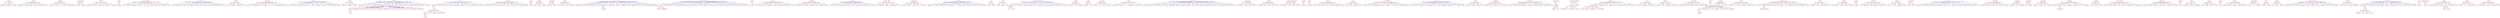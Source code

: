 strict digraph  {
	busied	 [color=red,
		fontname=courier,
		shape=box];
	attending	 [color=red,
		fontname=courier,
		shape=box];
	busied -> attending	 [color=blue,
		xlabel=0.18];
	comfortably	 [color=red,
		fontname=courier,
		shape=box];
	busied -> comfortably	 [color=blue,
		xlabel=0.03];
	guests	 [color=red,
		fontname=courier,
		shape=box];
	busied -> guests	 [color=blue,
		xlabel=0.04];
	killig	 [color=red,
		fontname=courier,
		shape=box];
	shakatasura	 [color=red,
		fontname=courier,
		shape=box];
	killig -> shakatasura	 [color=blue,
		xlabel=0.06];
	shakata	 [color=red,
		fontname=courier,
		shape=box];
	killig -> shakata	 [color=blue,
		xlabel=0.04];
	often	 [color=red,
		fontname=courier,
		shape=box];
	killig -> often	 [color=blue,
		xlabel=0.04];
	vadha	 [color=red,
		fontname=courier,
		shape=box];
	killig -> vadha	 [color=blue,
		xlabel=0.23];
	incident	 [color=red,
		fontname=courier,
		shape=box];
	killig -> incident	 [color=blue,
		xlabel=0.05];
	referred	 [color=red,
		fontname=courier,
		shape=box];
	killig -> referred	 [color=blue,
		xlabel=0.05];
	escaped	 [color=red,
		fontname=courier,
		shape=box];
	chasing	 [color=red,
		fontname=courier,
		shape=box];
	escaped -> chasing	 [color=blue,
		xlabel=0.16];
	around	 [color=red,
		fontname=courier,
		shape=box];
	escaped -> around	 [color=blue,
		xlabel=0.16];
	ran	 [color=red,
		fontname=courier,
		shape=box];
	escaped -> ran	 [color=blue,
		xlabel=0.17];
	nimble	 [color=red,
		fontname=courier,
		shape=box];
	escaped -> nimble	 [color=blue,
		xlabel=0.18];
	"yashoda chasing"	 [color=red,
		fontname=courier,
		shape=box];
	escaped -> "yashoda chasing"	 [color=blue,
		xlabel=0.15];
	"'child\x92s'"	 [color=red,
		fontname=courier,
		shape=box];
	maidens	 [color=red,
		fontname=courier,
		shape=box];
	"'child\x92s'" -> maidens	 [color=blue,
		xlabel=0.28];
	enjoyed	 [color=red,
		fontname=courier,
		shape=box];
	"'child\x92s'" -> enjoyed	 [color=blue,
		xlabel=0.06];
	spoilt	 [color=red,
		fontname=courier,
		shape=box];
	indulging	 [color=red,
		fontname=courier,
		shape=box];
	spoilt -> indulging	 [color=blue,
		xlabel=0.04];
	swindled	 [color=red,
		fontname=courier,
		shape=box];
	spoilt -> swindled	 [color=blue,
		xlabel=0.05];
	uncontrolled	 [color=red,
		fontname=courier,
		shape=box];
	spoilt -> uncontrolled	 [color=blue,
		xlabel=0.23];
	excessive	 [color=red,
		fontname=courier,
		shape=box];
	spoilt -> excessive	 [color=blue,
		xlabel=0.04];
	drinking	 [color=red,
		fontname=courier,
		shape=box];
	spoilt -> drinking	 [color=blue,
		xlabel=0.04];
	safe	 [color=red,
		fontname=courier,
		shape=box];
	clinging	 [color=red,
		fontname=courier,
		shape=box];
	safe -> clinging	 [color=blue,
		xlabel=0.17];
	"saint poetess"	 [color=red,
		fontname=courier,
		shape=box];
	story	 [color=red,
		fontname=courier,
		shape=box];
	"saint poetess" -> story	 [color=blue,
		xlabel=0.03];
	death	 [color=red,
		fontname=courier,
		shape=box];
	"saint poetess" -> death	 [color=blue,
		xlabel=0.04];
	"'putana\x92s'"	 [color=red,
		fontname=courier,
		shape=box];
	"saint poetess" -> "'putana\x92s'"	 [color=blue,
		xlabel=0.05];
	famous	 [color=red,
		fontname=courier,
		shape=box];
	"saint poetess" -> famous	 [color=blue,
		xlabel=0.04];
	big	 [color=red,
		fontname=courier,
		shape=box];
	"saint poetess" -> big	 [color=blue,
		xlabel=0.02];
	jolt	 [color=red,
		fontname=courier,
		shape=box];
	"saint poetess" -> jolt	 [color=blue,
		xlabel=0.04];
	andal	 [color=red,
		fontname=courier,
		shape=box];
	"saint poetess" -> andal	 [color=blue,
		xlabel=0.05];
	mentioned	 [color=red,
		fontname=courier,
		shape=box];
	"saint poetess" -> mentioned	 [color=blue,
		xlabel=0.24];
	tiruppavai	 [color=red,
		fontname=courier,
		shape=box];
	"saint poetess" -> tiruppavai	 [color=blue,
		xlabel=0.05];
	tamil	 [color=red,
		fontname=courier,
		shape=box];
	"saint poetess" -> tamil	 [color=blue,
		xlabel=0.01];
	realise	 [color=red,
		fontname=courier,
		shape=box];
	suffer	 [color=red,
		fontname=courier,
		shape=box];
	realise -> suffer	 [color=blue,
		xlabel=0.06];
	prosperity	 [color=red,
		fontname=courier,
		shape=box];
	realise -> prosperity	 [color=blue,
		xlabel=0.04];
	misfortune	 [color=red,
		fontname=courier,
		shape=box];
	realise -> misfortune	 [color=blue,
		xlabel=0.06];
	righteous	 [color=red,
		fontname=courier,
		shape=box];
	realise -> righteous	 [color=blue,
		xlabel=0.04];
	lead	 [color=red,
		fontname=courier,
		shape=box];
	realise -> lead	 [color=blue,
		xlabel=0.04];
	astray	 [color=red,
		fontname=courier,
		shape=box];
	realise -> astray	 [color=blue,
		xlabel=0.05];
	person	 [color=red,
		fontname=courier,
		shape=box];
	realise -> person	 [color=blue,
		xlabel=0.06];
	wanted	 [color=red,
		fontname=courier,
		shape=box];
	realise -> wanted	 [color=blue,
		xlabel=0.03];
	path	 [color=red,
		fontname=courier,
		shape=box];
	realise -> path	 [color=blue,
		xlabel=0.04];
	pride	 [color=red,
		fontname=courier,
		shape=box];
	realise -> pride	 [color=blue,
		xlabel=0.22];
	criminal	 [color=red,
		fontname=courier,
		shape=box];
	realise -> criminal	 [color=blue,
		xlabel=0.04];
	praises	 [color=red,
		fontname=courier,
		shape=box];
	sang	 [color=red,
		fontname=courier,
		shape=box];
	praises -> sang	 [color=blue,
		xlabel=0.18];
	attitude	 [color=red,
		fontname=courier,
		shape=box];
	praises -> attitude	 [color=blue,
		xlabel=0.03];
	habitation	 [color=red,
		fontname=courier,
		shape=box];
	praises -> habitation	 [color=blue,
		xlabel=0.02];
	turn	 [color=red,
		fontname=courier,
		shape=box];
	praises -> turn	 [color=blue,
		xlabel=0.03];
	reinstate	 [color=red,
		fontname=courier,
		shape=box];
	spiritual	 [color=red,
		fontname=courier,
		shape=box];
	reinstate -> spiritual	 [color=blue,
		xlabel=0.06];
	knowledge	 [color=red,
		fontname=courier,
		shape=box];
	reinstate -> knowledge	 [color=blue,
		xlabel=0.25];
	hari	 [color=red,
		fontname=courier,
		shape=box];
	reinstate -> hari	 [color=blue,
		xlabel=0.12];
	devotees	 [color=red,
		fontname=courier,
		shape=box];
	reinstate -> devotees	 [color=blue,
		xlabel=0.06];
	sri	 [color=red,
		fontname=courier,
		shape=box];
	reinstate -> sri	 [color=blue,
		xlabel=0.04];
	time	 [color=red,
		fontname=courier,
		shape=box];
	reinstate -> time	 [color=blue,
		xlabel=0.03];
	consequence	 [color=red,
		fontname=courier,
		shape=box];
	reinstate -> consequence	 [color=blue,
		xlabel=0.06];
	position	 [color=red,
		fontname=courier,
		shape=box];
	reinstate -> position	 [color=blue,
		xlabel=0.04];
	infant	 [color=red,
		fontname=courier,
		shape=box];
	plans	 [color=red,
		fontname=courier,
		shape=box];
	infant -> plans	 [color=blue,
		xlabel=0.04];
	conviction	 [color=red,
		fontname=courier,
		shape=box];
	infant -> conviction	 [color=blue,
		xlabel=0.25];
	began	 [color=red,
		fontname=courier,
		shape=box];
	infant -> began	 [color=blue,
		xlabel=0.05];
	none	 [color=red,
		fontname=courier,
		shape=box];
	infant -> none	 [color=blue,
		xlabel=0.05];
	evil	 [color=red,
		fontname=courier,
		shape=box];
	infant -> evil	 [color=blue,
		xlabel=0.06];
	vishnu	 [color=red,
		fontname=courier,
		shape=box];
	infant -> vishnu	 [color=blue,
		xlabel=0.05];
	overpower	 [color=red,
		fontname=courier,
		shape=box];
	infant -> overpower	 [color=blue,
		xlabel=0.05];
	"evil plans"	 [color=red,
		fontname=courier,
		shape=box];
	infant -> "evil plans"	 [color=blue,
		xlabel=0.04];
	hatch	 [color=red,
		fontname=courier,
		shape=box];
	infant -> hatch	 [color=blue,
		xlabel=0.06];
	alone	 [color=red,
		fontname=courier,
		shape=box];
	infant -> alone	 [color=blue,
		xlabel=0.04];
	putana	 [color=red,
		fontname=courier,
		shape=box];
	infant -> putana	 [color=blue,
		xlabel=0.06];
	weight	 [color=red,
		fontname=courier,
		shape=box];
	suddenly	 [color=red,
		fontname=courier,
		shape=box];
	weight -> suddenly	 [color=blue,
		xlabel=0.18];
	unbearable	 [color=red,
		fontname=courier,
		shape=box];
	weight -> unbearable	 [color=blue,
		xlabel=0.18];
	became	 [color=red,
		fontname=courier,
		shape=box];
	weight -> became	 [color=blue,
		xlabel=0.14];
	vasudeva	 [color=red,
		fontname=courier,
		shape=box];
	fascinating	 [color=red,
		fontname=courier,
		shape=box];
	vasudeva -> fascinating	 [color=blue,
		xlabel=0.05];
	son	 [color=red,
		fontname=courier,
		shape=box];
	vasudeva -> son	 [color=blue,
		xlabel=0.07];
	26	 [color=red,
		fontname=courier,
		shape=box];
	vasudeva -> 26	 [color=blue,
		xlabel=0.04];
	expressed	 [color=red,
		fontname=courier,
		shape=box];
	vasudeva -> expressed	 [color=blue,
		xlabel=0.05];
	greatness	 [color=red,
		fontname=courier,
		shape=box];
	vasudeva -> greatness	 [color=blue,
		xlabel=0.05];
	lord	 [color=red,
		fontname=courier,
		shape=box];
	vasudeva -> lord	 [color=blue,
		xlabel=0.25];
	parikshit	 [color=red,
		fontname=courier,
		shape=box];
	vasudeva -> parikshit	 [color=blue,
		xlabel=0.07];
	feats	 [color=red,
		fontname=courier,
		shape=box];
	vasudeva -> feats	 [color=blue,
		xlabel=0.07];
	desire	 [color=red,
		fontname=courier,
		shape=box];
	vasudeva -> desire	 [color=blue,
		xlabel=0.04];
	know	 [color=red,
		fontname=courier,
		shape=box];
	vasudeva -> know	 [color=blue,
		xlabel=0.04];
	listening	 [color=red,
		fontname=courier,
		shape=box];
	vasudeva -> listening	 [color=blue,
		xlabel=0.05];
	chapter	 [color=red,
		fontname=courier,
		shape=box];
	vasudeva -> chapter	 [color=blue,
		xlabel=0.07];
	impressive	 [color=red,
		fontname=courier,
		shape=box];
	vasudeva -> impressive	 [color=blue,
		xlabel=0.01];
	miraculous	 [color=red,
		fontname=courier,
		shape=box];
	vasudeva -> miraculous	 [color=blue,
		xlabel=0.05];
	brave	 [color=red,
		fontname=courier,
		shape=box];
	lord -> brave	 [color=blue,
		xlabel=0.01];
	outstanding	 [color=red,
		fontname=courier,
		shape=box];
	lord -> outstanding	 [color=blue,
		xlabel=0.01];
	young	 [color=red,
		fontname=courier,
		shape=box];
	lord -> young	 [color=blue,
		xlabel=0.01];
	draw	 [color=red,
		fontname=courier,
		shape=box];
	lord -> draw	 [color=blue,
		xlabel=0.01];
	morals	 [color=red,
		fontname=courier,
		shape=box];
	lord -> morals	 [color=blue,
		xlabel=0.01];
	feature	 [color=red,
		fontname=courier,
		shape=box];
	lord -> feature	 [color=blue,
		xlabel=0.01];
	interest	 [color=red,
		fontname=courier,
		shape=box];
	lord -> interest	 [color=blue,
		xlabel=0.01];
	achievements	 [color=red,
		fontname=courier,
		shape=box];
	lord -> achievements	 [color=blue,
		xlabel=0.01];
	life	 [color=red,
		fontname=courier,
		shape=box];
	lord -> life	 [color=blue,
		xlabel=0.01];
	killing	 [color=red,
		fontname=courier,
		shape=box];
	lord -> killing	 [color=blue,
		xlabel=0.01];
	hear	 [color=red,
		fontname=courier,
		shape=box];
	lord -> hear	 [color=blue,
		xlabel=0.01];
	ethics	 [color=red,
		fontname=courier,
		shape=box];
	lord -> ethics	 [color=blue,
		xlabel=0.01];
	man	 [color=red,
		fontname=courier,
		shape=box];
	lord -> man	 [color=blue,
		xlabel=0.01];
	dangerous	 [color=red,
		fontname=courier,
		shape=box];
	lord -> dangerous	 [color=blue,
		xlabel=0.01];
	appearance	 [color=red,
		fontname=courier,
		shape=box];
	lord -> appearance	 [color=blue,
		xlabel=0.01];
	even	 [color=red,
		fontname=courier,
		shape=box];
	brave -> even	 [color=blue,
		xlabel=0.01];
	arose	 [color=red,
		fontname=courier,
		shape=box];
	darkness	 [color=red,
		fontname=courier,
		shape=box];
	arose -> darkness	 [color=blue,
		xlabel=0.21];
	unforeseen	 [color=red,
		fontname=courier,
		shape=box];
	arose -> unforeseen	 [color=blue,
		xlabel=0.04];
	started	 [color=red,
		fontname=courier,
		shape=box];
	arose -> started	 [color=blue,
		xlabel=0.01];
	whirlwind	 [color=red,
		fontname=courier,
		shape=box];
	arose -> whirlwind	 [color=blue,
		xlabel=0.04];
	blinding	 [color=red,
		fontname=courier,
		shape=box];
	arose -> blinding	 [color=blue,
		xlabel=0.04];
	massive	 [color=red,
		fontname=courier,
		shape=box];
	arose -> massive	 [color=blue,
		xlabel=0.04];
	dust	 [color=red,
		fontname=courier,
		shape=box];
	arose -> dust	 [color=blue,
		xlabel=0.04];
	followed	 [color=red,
		fontname=courier,
		shape=box];
	arose -> followed	 [color=blue,
		xlabel=0.03];
	throwing	 [color=red,
		fontname=courier,
		shape=box];
	arose -> throwing	 [color=blue,
		xlabel=0.04];
	cloud	 [color=red,
		fontname=courier,
		shape=box];
	arose -> cloud	 [color=blue,
		xlabel=0.03];
	send	 [color=red,
		fontname=courier,
		shape=box];
	darkness -> send	 [color=blue,
		xlabel=0.01];
	tantrum	 [color=red,
		fontname=courier,
		shape=box];
	send -> tantrum	 [color=blue,
		xlabel=0.03];
	hit	 [color=red,
		fontname=courier,
		shape=box];
	send -> hit	 [color=blue,
		xlabel=0.03];
	flying	 [color=red,
		fontname=courier,
		shape=box];
	send -> flying	 [color=blue,
		xlabel=0.03];
	kicking	 [color=red,
		fontname=courier,
		shape=box];
	send -> kicking	 [color=blue,
		xlabel=0.03];
	legs	 [color=red,
		fontname=courier,
		shape=box];
	send -> legs	 [color=blue,
		xlabel=0.03];
	hard	 [color=red,
		fontname=courier,
		shape=box];
	tantrum -> hard	 [color=blue,
		xlabel=0.14];
	yashoda	 [color=red,
		fontname=courier,
		shape=box];
	firmament	 [color=red,
		fontname=courier,
		shape=box];
	yashoda -> firmament	 [color=blue,
		xlabel=0.06];
	entire	 [color=red,
		fontname=courier,
		shape=box];
	yashoda -> entire	 [color=blue,
		xlabel=0.06];
	planets	 [color=red,
		fontname=courier,
		shape=box];
	yashoda -> planets	 [color=blue,
		xlabel=0.06];
	universe	 [color=red,
		fontname=courier,
		shape=box];
	yashoda -> universe	 [color=blue,
		xlabel=0.05];
	mouth	 [color=red,
		fontname=courier,
		shape=box];
	yashoda -> mouth	 [color=blue,
		xlabel=0.06];
	stars	 [color=red,
		fontname=courier,
		shape=box];
	yashoda -> stars	 [color=blue,
		xlabel=0.27];
	earth	 [color=red,
		fontname=courier,
		shape=box];
	yashoda -> earth	 [color=blue,
		xlabel=0.06];
	surprised	 [color=red,
		fontname=courier,
		shape=box];
	yashoda -> surprised	 [color=blue,
		xlabel=0.07];
	galaxy	 [color=red,
		fontname=courier,
		shape=box];
	yashoda -> galaxy	 [color=blue,
		xlabel=0.06];
	rudra	 [color=red,
		fontname=courier,
		shape=box];
	great	 [color=red,
		fontname=courier,
		shape=box];
	rudra -> great	 [color=blue,
		xlabel=0.13];
	escape	 [color=red,
		fontname=courier,
		shape=box];
	sigh	 [color=red,
		fontname=courier,
		shape=box];
	escape -> sigh	 [color=blue,
		xlabel=0.04];
	spread	 [color=red,
		fontname=courier,
		shape=box];
	escape -> spread	 [color=blue,
		xlabel=0.04];
	relief	 [color=red,
		fontname=courier,
		shape=box];
	escape -> relief	 [color=blue,
		xlabel=0.21];
	nalakubera	 [color=red,
		fontname=courier,
		shape=box];
	manigriva	 [color=red,
		fontname=courier,
		shape=box];
	nalakubera -> manigriva	 [color=blue,
		xlabel=0.25];
	names	 [color=red,
		fontname=courier,
		shape=box];
	nalakubera -> names	 [color=blue,
		xlabel=0.06];
	calves	 [color=red,
		fontname=courier,
		shape=box];
	let	 [color=red,
		fontname=courier,
		shape=box];
	calves -> let	 [color=blue,
		xlabel=0.04];
	nobody	 [color=red,
		fontname=courier,
		shape=box];
	calves -> nobody	 [color=blue,
		xlabel=0.23];
	loose	 [color=red,
		fontname=courier,
		shape=box];
	calves -> loose	 [color=blue,
		xlabel=0.05];
	supervise	 [color=red,
		fontname=courier,
		shape=box];
	calves -> supervise	 [color=blue,
		xlabel=0.05];
	vraja	 [color=red,
		fontname=courier,
		shape=box];
	affectionate	 [color=red,
		fontname=courier,
		shape=box];
	vraja -> affectionate	 [color=blue,
		xlabel=0.05];
	cowherd	 [color=red,
		fontname=courier,
		shape=box];
	vraja -> cowherd	 [color=blue,
		xlabel=0.05];
	never	 [color=red,
		fontname=courier,
		shape=box];
	vraja -> never	 [color=blue,
		xlabel=0.01];
	back	 [color=red,
		fontname=courier,
		shape=box];
	vraja -> back	 [color=blue,
		xlabel=0.03];
	boys	 [color=red,
		fontname=courier,
		shape=box];
	vraja -> boys	 [color=blue,
		xlabel=0.06];
	"cowherd boys"	 [color=red,
		fontname=courier,
		shape=box];
	vraja -> "cowherd boys"	 [color=blue,
		xlabel=0.04];
	supernatural	 [color=red,
		fontname=courier,
		shape=box];
	vraja -> supernatural	 [color=blue,
		xlabel=0.05];
	childlike	 [color=red,
		fontname=courier,
		shape=box];
	vraja -> childlike	 [color=blue,
		xlabel=0.05];
	embracing	 [color=red,
		fontname=courier,
		shape=box];
	vraja -> embracing	 [color=blue,
		xlabel=0.05];
	anger	 [color=red,
		fontname=courier,
		shape=box];
	vraja -> anger	 [color=blue,
		xlabel=0.25];
	emotional	 [color=red,
		fontname=courier,
		shape=box];
	vraja -> emotional	 [color=blue,
		xlabel=0.05];
	pranks	 [color=red,
		fontname=courier,
		shape=box];
	vraja -> pranks	 [color=blue,
		xlabel=0.05];
	provoked	 [color=red,
		fontname=courier,
		shape=box];
	vraja -> provoked	 [color=blue,
		xlabel=0.06];
	endearing	 [color=red,
		fontname=courier,
		shape=box];
	vraja -> endearing	 [color=blue,
		xlabel=0.05];
	momentary	 [color=red,
		fontname=courier,
		shape=box];
	vraja -> momentary	 [color=blue,
		xlabel=0.05];
	company	 [color=red,
		fontname=courier,
		shape=box];
	"cowherd boys" -> company	 [color=blue,
		xlabel=0.08];
	mischiefs	 [color=red,
		fontname=courier,
		shape=box];
	boy	 [color=red,
		fontname=courier,
		shape=box];
	mischiefs -> boy	 [color=blue,
		xlabel=0.22];
	episode	 [color=red,
		fontname=courier,
		shape=box];
	mischiefs -> episode	 [color=blue,
		xlabel=0.05];
	another	 [color=red,
		fontname=courier,
		shape=box];
	mischiefs -> another	 [color=blue,
		xlabel=0.04];
	trace	 [color=red,
		fontname=courier,
		shape=box];
	mischiefs -> trace	 [color=blue,
		xlabel=0.01];
	managing	 [color=red,
		fontname=courier,
		shape=box];
	mischiefs -> managing	 [color=blue,
		xlabel=0.03];
	interesting	 [color=red,
		fontname=courier,
		shape=box];
	mischiefs -> interesting	 [color=blue,
		xlabel=0.04];
	make	 [color=red,
		fontname=courier,
		shape=box];
	mischiefs -> make	 [color=blue,
		xlabel=0.02];
	discuss	 [color=red,
		fontname=courier,
		shape=box];
	mischiefs -> discuss	 [color=blue,
		xlabel=0.04];
	malice	 [color=red,
		fontname=courier,
		shape=box];
	mischiefs -> malice	 [color=blue,
		xlabel=0.04];
	hearing	 [color=red,
		fontname=courier,
		shape=box];
	mischiefs -> hearing	 [color=blue,
		xlabel=0.04];
	talk	 [color=red,
		fontname=courier,
		shape=box];
	mischiefs -> talk	 [color=blue,
		xlabel=0.05];
	difficulty	 [color=red,
		fontname=courier,
		shape=box];
	mischiefs -> difficulty	 [color=blue,
		xlabel=0.04];
	without	 [color=red,
		fontname=courier,
		shape=box];
	mischiefs -> without	 [color=blue,
		xlabel=0.04];
	jokingly	 [color=red,
		fontname=courier,
		shape=box];
	mischiefs -> jokingly	 [color=blue,
		xlabel=0.04];
	directly	 [color=red,
		fontname=courier,
		shape=box];
	mischiefs -> directly	 [color=blue,
		xlabel=0.05];
	sprightly	 [color=red,
		fontname=courier,
		shape=box];
	mischiefs -> sprightly	 [color=blue,
		xlabel=0.04];
	reading	 [color=red,
		fontname=courier,
		shape=box];
	mischiefs -> reading	 [color=blue,
		xlabel=0.04];
	yet	 [color=red,
		fontname=courier,
		shape=box];
	mischiefs -> yet	 [color=blue,
		xlabel=0.03];
	bowed	 [color=red,
		fontname=courier,
		shape=box];
	boy -> bowed	 [color=blue,
		xlabel=0.01];
	disappeared	 [color=red,
		fontname=courier,
		shape=box];
	boy -> disappeared	 [color=blue,
		xlabel=0.01];
	curds	 [color=red,
		fontname=courier,
		shape=box];
	fond	 [color=red,
		fontname=courier,
		shape=box];
	curds -> fond	 [color=blue,
		xlabel=0.19];
	ground	 [color=red,
		fontname=courier,
		shape=box];
	like	 [color=red,
		fontname=courier,
		shape=box];
	ground -> like	 [color=blue,
		xlabel=0.04];
	balloon	 [color=red,
		fontname=courier,
		shape=box];
	ground -> balloon	 [color=blue,
		xlabel=0.05];
	rock	 [color=red,
		fontname=courier,
		shape=box];
	ground -> rock	 [color=blue,
		xlabel=0.05];
	speedily	 [color=red,
		fontname=courier,
		shape=box];
	ground -> speedily	 [color=blue,
		xlabel=0.04];
	crashed	 [color=red,
		fontname=courier,
		shape=box];
	ground -> crashed	 [color=blue,
		xlabel=0.22];
	descended	 [color=red,
		fontname=courier,
		shape=box];
	ground -> descended	 [color=blue,
		xlabel=0.04];
	deflated	 [color=red,
		fontname=courier,
		shape=box];
	ground -> deflated	 [color=blue,
		xlabel=0.06];
	killed	 [color=red,
		fontname=courier,
		shape=box];
	ground -> killed	 [color=blue,
		xlabel=0.06];
	experience	 [color=red,
		fontname=courier,
		shape=box];
	provided	 [color=red,
		fontname=courier,
		shape=box];
	experience -> provided	 [color=blue,
		xlabel=0.05];
	eyes	 [color=red,
		fontname=courier,
		shape=box];
	experience -> eyes	 [color=blue,
		xlabel=0.05];
	closed	 [color=red,
		fontname=courier,
		shape=box];
	experience -> closed	 [color=blue,
		xlabel=0.06];
	bewildering	 [color=red,
		fontname=courier,
		shape=box];
	experience -> bewildering	 [color=blue,
		xlabel=0.05];
	fear	 [color=red,
		fontname=courier,
		shape=box];
	experience -> fear	 [color=blue,
		xlabel=0.05];
	toddler	 [color=red,
		fontname=courier,
		shape=box];
	experience -> toddler	 [color=blue,
		xlabel=0.25];
	similar	 [color=red,
		fontname=courier,
		shape=box];
	experience -> similar	 [color=blue,
		xlabel=0.05];
	peg	 [color=red,
		fontname=courier,
		shape=box];
	wood	 [color=red,
		fontname=courier,
		shape=box];
	peg -> wood	 [color=blue,
		xlabel=0.03];
	pyramid	 [color=red,
		fontname=courier,
		shape=box];
	peg -> pyramid	 [color=blue,
		xlabel=0.04];
	logs	 [color=red,
		fontname=courier,
		shape=box];
	peg -> logs	 [color=blue,
		xlabel=0.04];
	form	 [color=red,
		fontname=courier,
		shape=box];
	peg -> form	 [color=blue,
		xlabel=0.05];
	reach	 [color=red,
		fontname=courier,
		shape=box];
	peg -> reach	 [color=blue,
		xlabel=0.05];
	high	 [color=red,
		fontname=courier,
		shape=box];
	peg -> high	 [color=blue,
		xlabel=0.19];
	used	 [color=red,
		fontname=courier,
		shape=box];
	peg -> used	 [color=blue,
		xlabel=0.02];
	pile	 [color=red,
		fontname=courier,
		shape=box];
	peg -> pile	 [color=blue,
		xlabel=0.04];
	bend	 [color=red,
		fontname=courier,
		shape=box];
	peg -> bend	 [color=blue,
		xlabel=0.04];
	hung	 [color=red,
		fontname=courier,
		shape=box];
	peg -> hung	 [color=blue,
		xlabel=0.04];
	climb	 [color=red,
		fontname=courier,
		shape=box];
	peg -> climb	 [color=blue,
		xlabel=0.07];
	"finger length"	 [color=red,
		fontname=courier,
		shape=box];
	short	 [color=red,
		fontname=courier,
		shape=box];
	"finger length" -> short	 [color=blue,
		xlabel=0.21];
	extension	 [color=red,
		fontname=courier,
		shape=box];
	"finger length" -> extension	 [color=blue,
		xlabel=0.03];
	always	 [color=red,
		fontname=courier,
		shape=box];
	"finger length" -> always	 [color=blue,
		xlabel=0.01];
	surprisingly	 [color=red,
		fontname=courier,
		shape=box];
	"finger length" -> surprisingly	 [color=blue,
		xlabel=0.25];
	fell	 [color=red,
		fontname=courier,
		shape=box];
	"finger length" -> fell	 [color=blue,
		xlabel=0.02];
	slackening	 [color=red,
		fontname=courier,
		shape=box];
	fervour	 [color=red,
		fontname=courier,
		shape=box];
	slackening -> fervour	 [color=blue,
		xlabel=0.02];
	initially	 [color=red,
		fontname=courier,
		shape=box];
	slackening -> initially	 [color=blue,
		xlabel=0.02];
	steady	 [color=red,
		fontname=courier,
		shape=box];
	slackening -> steady	 [color=blue,
		xlabel=0.02];
	due	 [color=red,
		fontname=courier,
		shape=box];
	slackening -> due	 [color=blue,
		xlabel=0.02];
	increase	 [color=red,
		fontname=courier,
		shape=box];
	slackening -> increase	 [color=blue,
		xlabel=0.15];
	kubera	 [color=red,
		fontname=courier,
		shape=box];
	"'\x91ignorance'"	 [color=red,
		fontname=courier,
		shape=box];
	kubera -> "'\x91ignorance'"	 [color=blue,
		xlabel=0.06];
	redeems	 [color=red,
		fontname=courier,
		shape=box];
	kubera -> redeems	 [color=blue,
		xlabel=0.06];
	freedom	 [color=red,
		fontname=courier,
		shape=box];
	kubera -> freedom	 [color=blue,
		xlabel=0.01];
	breaks	 [color=red,
		fontname=courier,
		shape=box];
	kubera -> breaks	 [color=blue,
		xlabel=0.06];
	message	 [color=red,
		fontname=courier,
		shape=box];
	kubera -> message	 [color=blue,
		xlabel=0.06];
	sin	 [color=red,
		fontname=courier,
		shape=box];
	kubera -> sin	 [color=blue,
		xlabel=0.05];
	binds	 [color=red,
		fontname=courier,
		shape=box];
	kubera -> binds	 [color=blue,
		xlabel=0.06];
	fetters	 [color=red,
		fontname=courier,
		shape=box];
	kubera -> fetters	 [color=blue,
		xlabel=0.06];
	sons	 [color=red,
		fontname=courier,
		shape=box];
	kubera -> sons	 [color=blue,
		xlabel=0.26];
	blissful	 [color=red,
		fontname=courier,
		shape=box];
	kubera -> blissful	 [color=blue,
		xlabel=0.05];
	grants	 [color=red,
		fontname=courier,
		shape=box];
	kubera -> grants	 [color=blue,
		xlabel=0.06];
	devotion	 [color=red,
		fontname=courier,
		shape=box];
	kubera -> devotion	 [color=blue,
		xlabel=0.05];
	rod	 [color=red,
		fontname=courier,
		shape=box];
	spank	 [color=red,
		fontname=courier,
		shape=box];
	rod -> spank	 [color=blue,
		xlabel=0.05];
	picked	 [color=red,
		fontname=courier,
		shape=box];
	rod -> picked	 [color=blue,
		xlabel=0.22];
	face	 [color=red,
		fontname=courier,
		shape=box];
	forced	 [color=red,
		fontname=courier,
		shape=box];
	face -> forced	 [color=blue,
		xlabel=0.19];
	please	 [color=red,
		fontname=courier,
		shape=box];
	face -> please	 [color=blue,
		xlabel=0.03];
	tired	 [color=red,
		fontname=courier,
		shape=box];
	face -> tired	 [color=blue,
		xlabel=0.03];
	"divine benevolence"	 [color=red,
		fontname=courier,
		shape=box];
	feed	 [color=red,
		fontname=courier,
		shape=box];
	"divine benevolence" -> feed	 [color=blue,
		xlabel=0.01];
	whose	 [color=red,
		fontname=courier,
		shape=box];
	"divine benevolence" -> whose	 [color=blue,
		xlabel=0.24];
	caressed	 [color=red,
		fontname=courier,
		shape=box];
	"divine benevolence" -> caressed	 [color=blue,
		xlabel=0.01];
	someone	 [color=red,
		fontname=courier,
		shape=box];
	"divine benevolence" -> someone	 [color=blue,
		xlabel=0.01];
	divinity	 [color=red,
		fontname=courier,
		shape=box];
	"divine benevolence" -> divinity	 [color=blue,
		xlabel=0.01];
	owe	 [color=red,
		fontname=courier,
		shape=box];
	"divine benevolence" -> owe	 [color=blue,
		xlabel=0.01];
	meritorious	 [color=red,
		fontname=courier,
		shape=box];
	"divine benevolence" -> meritorious	 [color=blue,
		xlabel=0.01];
	gratitude	 [color=red,
		fontname=courier,
		shape=box];
	"divine benevolence" -> gratitude	 [color=blue,
		xlabel=0.01];
	save	 [color=red,
		fontname=courier,
		shape=box];
	"divine benevolence" -> save	 [color=blue,
		xlabel=0.01];
	child	 [color=red,
		fontname=courier,
		shape=box];
	"divine benevolence" -> child	 [color=blue,
		xlabel=0.01];
	deed	 [color=red,
		fontname=courier,
		shape=box];
	"divine benevolence" -> deed	 [color=blue,
		xlabel=0.01];
	revealed	 [color=red,
		fontname=courier,
		shape=box];
	"divine benevolence" -> revealed	 [color=blue,
		xlabel=0.01];
	sure	 [color=red,
		fontname=courier,
		shape=box];
	feed -> sure	 [color=blue,
		xlabel=0.02];
	still	 [color=red,
		fontname=courier,
		shape=box];
	feed -> still	 [color=blue,
		xlabel=0.02];
	mortar	 [color=red,
		fontname=courier,
		shape=box];
	forcibly	 [color=red,
		fontname=courier,
		shape=box];
	mortar -> forcibly	 [color=blue,
		xlabel=0.21];
	went	 [color=red,
		fontname=courier,
		shape=box];
	mortar -> went	 [color=blue,
		xlabel=0.04];
	squeeze	 [color=red,
		fontname=courier,
		shape=box];
	mortar -> squeeze	 [color=blue,
		xlabel=0.04];
	intent	 [color=red,
		fontname=courier,
		shape=box];
	punishing	 [color=red,
		fontname=courier,
		shape=box];
	intent -> punishing	 [color=blue,
		xlabel=0.24];
	tie	 [color=red,
		fontname=courier,
		shape=box];
	intent -> tie	 [color=blue,
		xlabel=0.05];
	illusion	 [color=red,
		fontname=courier,
		shape=box];
	whether	 [color=red,
		fontname=courier,
		shape=box];
	illusion -> whether	 [color=blue,
		xlabel=0.02];
	was	 [color=red,
		fontname=courier,
		shape=box];
	illusion -> was	 [color=blue,
		xlabel=0.02];
	dream	 [color=red,
		fontname=courier,
		shape=box];
	illusion -> dream	 [color=blue,
		xlabel=0.19];
	confused	 [color=red,
		fontname=courier,
		shape=box];
	illusion -> confused	 [color=blue,
		xlabel=0.04];
	rites	 [color=red,
		fontname=courier,
		shape=box];
	"ill effects"	 [color=red,
		fontname=courier,
		shape=box];
	rites -> "ill effects"	 [color=blue,
		xlabel=0.17];
	carried	 [color=red,
		fontname=courier,
		shape=box];
	rites -> carried	 [color=blue,
		xlabel=0.25];
	ill	 [color=red,
		fontname=courier,
		shape=box];
	rites -> ill	 [color=blue,
		xlabel=0.2];
	benedictory	 [color=red,
		fontname=courier,
		shape=box];
	rites -> benedictory	 [color=blue,
		xlabel=0.23];
	effects	 [color=red,
		fontname=courier,
		shape=box];
	rites -> effects	 [color=blue,
		xlabel=0.23];
	ward	 [color=red,
		fontname=courier,
		shape=box];
	rites -> ward	 [color=blue,
		xlabel=0.23];
	krishna	 [color=red,
		fontname=courier,
		shape=box];
	"foster parents"	 [color=red,
		fontname=courier,
		shape=box];
	krishna -> "foster parents"	 [color=blue,
		xlabel=0.04];
	reducing	 [color=red,
		fontname=courier,
		shape=box];
	krishna -> reducing	 [color=blue,
		xlabel=0.06];
	honouring	 [color=red,
		fontname=courier,
		shape=box];
	krishna -> honouring	 [color=blue,
		xlabel=0.06];
	performing	 [color=red,
		fontname=courier,
		shape=box];
	krishna -> performing	 [color=blue,
		xlabel=0.06];
	engaged	 [color=red,
		fontname=courier,
		shape=box];
	krishna -> engaged	 [color=blue,
		xlabel=0.06];
	number	 [color=red,
		fontname=courier,
		shape=box];
	krishna -> number	 [color=blue,
		xlabel=0.05];
	birthday	 [color=red,
		fontname=courier,
		shape=box];
	krishna -> birthday	 [color=blue,
		xlabel=0.07];
	longevity	 [color=red,
		fontname=courier,
		shape=box];
	krishna -> longevity	 [color=blue,
		xlabel=0.06];
	wicked	 [color=red,
		fontname=courier,
		shape=box];
	krishna -> wicked	 [color=blue,
		xlabel=0.08];
	foster	 [color=red,
		fontname=courier,
		shape=box];
	krishna -> foster	 [color=blue,
		xlabel=0.3];
	parents	 [color=red,
		fontname=courier,
		shape=box];
	krishna -> parents	 [color=blue,
		xlabel=0.06];
	burden	 [color=red,
		fontname=courier,
		shape=box];
	krishna -> burden	 [color=blue,
		xlabel=0.06];
	brahmanas	 [color=red,
		fontname=courier,
		shape=box];
	krishna -> brahmanas	 [color=blue,
		xlabel=0.07];
	nanda	 [color=red,
		fontname=courier,
		shape=box];
	krishna -> nanda	 [color=blue,
		xlabel=0.07];
	religious	 [color=red,
		fontname=courier,
		shape=box];
	krishna -> religious	 [color=blue,
		xlabel=0.06];
	lessened	 [color=red,
		fontname=courier,
		shape=box];
	krishna -> lessened	 [color=blue,
		xlabel=0.29];
	first	 [color=red,
		fontname=courier,
		shape=box];
	krishna -> first	 [color=blue,
		xlabel=0.03];
	celebration	 [color=red,
		fontname=courier,
		shape=box];
	participate	 [color=red,
		fontname=courier,
		shape=box];
	celebration -> participate	 [color=blue,
		xlabel=0.21];
	invited	 [color=red,
		fontname=courier,
		shape=box];
	celebration -> invited	 [color=blue,
		xlabel=0.22];
	grand	 [color=red,
		fontname=courier,
		shape=box];
	celebration -> grand	 [color=blue,
		xlabel=0.19];
	families	 [color=red,
		fontname=courier,
		shape=box];
	celebration -> families	 [color=blue,
		xlabel=0.21];
	monkeys	 [color=red,
		fontname=courier,
		shape=box];
	feeding	 [color=red,
		fontname=courier,
		shape=box];
	monkeys -> feeding	 [color=blue,
		xlabel=0.19];
	angry	 [color=red,
		fontname=courier,
		shape=box];
	monkeys -> angry	 [color=blue,
		xlabel=0.18];
	find	 [color=red,
		fontname=courier,
		shape=box];
	monkeys -> find	 [color=blue,
		xlabel=0.14];
	also	 [color=red,
		fontname=courier,
		shape=box];
	monkeys -> also	 [color=blue,
		xlabel=0.11];
	window	 [color=red,
		fontname=courier,
		shape=box];
	monkeys -> window	 [color=blue,
		xlabel=0.19];
	"mundane relationship"	 [color=red,
		fontname=courier,
		shape=box];
	consciousness	 [color=red,
		fontname=courier,
		shape=box];
	"mundane relationship" -> consciousness	 [color=blue,
		xlabel=0.03];
	level	 [color=red,
		fontname=courier,
		shape=box];
	"mundane relationship" -> level	 [color=blue,
		xlabel=0.26];
	beyond	 [color=red,
		fontname=courier,
		shape=box];
	"mundane relationship" -> beyond	 [color=blue,
		xlabel=0.2];
	higher	 [color=red,
		fontname=courier,
		shape=box];
	"mundane relationship" -> higher	 [color=blue,
		xlabel=0.02];
	mundane	 [color=red,
		fontname=courier,
		shape=box];
	wonderful	 [color=red,
		fontname=courier,
		shape=box];
	mundane -> wonderful	 [color=blue,
		xlabel=0.17];
	house	 [color=red,
		fontname=courier,
		shape=box];
	stealing	 [color=red,
		fontname=courier,
		shape=box];
	house -> stealing	 [color=blue,
		xlabel=0.17];
	sooner	 [color=red,
		fontname=courier,
		shape=box];
	heavy	 [color=red,
		fontname=courier,
		shape=box];
	sooner -> heavy	 [color=blue,
		xlabel=0.15];
	crawled	 [color=red,
		fontname=courier,
		shape=box];
	sooner -> crawled	 [color=blue,
		xlabel=0.21];
	sight	 [color=red,
		fontname=courier,
		shape=box];
	sooner -> sight	 [color=blue,
		xlabel=0.2];
	pair	 [color=red,
		fontname=courier,
		shape=box];
	sooner -> pair	 [color=blue,
		xlabel=0.17];
	along	 [color=red,
		fontname=courier,
		shape=box];
	sooner -> along	 [color=blue,
		xlabel=0.14];
	dragging	 [color=red,
		fontname=courier,
		shape=box];
	sooner -> dragging	 [color=blue,
		xlabel=0.19];
	nearby	 [color=red,
		fontname=courier,
		shape=box];
	sooner -> nearby	 [color=blue,
		xlabel=0.15];
	sorry	 [color=red,
		fontname=courier,
		shape=box];
	dear	 [color=red,
		fontname=courier,
		shape=box];
	sorry -> dear	 [color=blue,
		xlabel=0.04];
	missing	 [color=red,
		fontname=courier,
		shape=box];
	sorry -> missing	 [color=blue,
		xlabel=0.03];
	equally	 [color=red,
		fontname=courier,
		shape=box];
	sorry -> equally	 [color=blue,
		xlabel=0.03];
	were	 [color=red,
		fontname=courier,
		shape=box];
	sorry -> were	 [color=blue,
		xlabel=0.19];
	"'krishna\x92s'"	 [color=red,
		fontname=courier,
		shape=box];
	melancholy	 [color=red,
		fontname=courier,
		shape=box];
	"'krishna\x92s'" -> melancholy	 [color=blue,
		xlabel=0.24];
	worse	 [color=red,
		fontname=courier,
		shape=box];
	"'krishna\x92s'" -> worse	 [color=blue,
		xlabel=0.33];
	disappearance	 [color=red,
		fontname=courier,
		shape=box];
	"'krishna\x92s'" -> disappearance	 [color=blue,
		xlabel=0.27];
	came	 [color=red,
		fontname=courier,
		shape=box];
	"'krishna\x92s'" -> came	 [color=blue,
		xlabel=0.21];
	subsided	 [color=red,
		fontname=courier,
		shape=box];
	"'krishna\x92s'" -> subsided	 [color=blue,
		xlabel=0.33];
	wind	 [color=red,
		fontname=courier,
		shape=box];
	"'krishna\x92s'" -> wind	 [color=blue,
		xlabel=0.36];
	storm	 [color=red,
		fontname=courier,
		shape=box];
	"'krishna\x92s'" -> storm	 [color=blue,
		xlabel=0.34];
	fierce	 [color=red,
		fontname=courier,
		shape=box];
	"'krishna\x92s'" -> fierce	 [color=blue,
		xlabel=0.22];
	depression	 [color=red,
		fontname=courier,
		shape=box];
	"'krishna\x92s'" -> depression	 [color=blue,
		xlabel=0.24];
	pots	 [color=red,
		fontname=courier,
		shape=box];
	enjoy	 [color=red,
		fontname=courier,
		shape=box];
	pots -> enjoy	 [color=blue,
		xlabel=0.04];
	catapult	 [color=red,
		fontname=courier,
		shape=box];
	pots -> catapult	 [color=blue,
		xlabel=0.05];
	liberal	 [color=red,
		fontname=courier,
		shape=box];
	pots -> liberal	 [color=blue,
		xlabel=0.05];
	knock	 [color=red,
		fontname=courier,
		shape=box];
	pots -> knock	 [color=blue,
		xlabel=0.05];
	weapon	 [color=red,
		fontname=courier,
		shape=box];
	pots -> weapon	 [color=blue,
		xlabel=0.06];
	flow	 [color=red,
		fontname=courier,
		shape=box];
	pots -> flow	 [color=blue,
		xlabel=0.05];
	curd	 [color=red,
		fontname=courier,
		shape=box];
	pots -> curd	 [color=blue,
		xlabel=0.05];
	enabling	 [color=red,
		fontname=courier,
		shape=box];
	pots -> enabling	 [color=blue,
		xlabel=0.05];
	helping	 [color=red,
		fontname=courier,
		shape=box];
	pots -> helping	 [color=blue,
		xlabel=0.05];
	hole	 [color=red,
		fontname=courier,
		shape=box];
	pots -> hole	 [color=blue,
		xlabel=0.05];
	friends	 [color=red,
		fontname=courier,
		shape=box];
	pots -> friends	 [color=blue,
		xlabel=0.06];
	handy	 [color=red,
		fontname=courier,
		shape=box];
	pots -> handy	 [color=blue,
		xlabel=0.23];
	throw	 [color=red,
		fontname=courier,
		shape=box];
	coaxed	 [color=red,
		fontname=courier,
		shape=box];
	throw -> coaxed	 [color=blue,
		xlabel=0.23];
	apologetic	 [color=red,
		fontname=courier,
		shape=box];
	throw -> apologetic	 [color=blue,
		xlabel=0.04];
	away	 [color=red,
		fontname=courier,
		shape=box];
	throw -> away	 [color=blue,
		xlabel=0.03];
	look	 [color=red,
		fontname=courier,
		shape=box];
	throw -> look	 [color=blue,
		xlabel=0.06];
	sometime	 [color=red,
		fontname=courier,
		shape=box];
	decided	 [color=red,
		fontname=courier,
		shape=box];
	sometime -> decided	 [color=blue,
		xlabel=0.01];
	give	 [color=red,
		fontname=courier,
		shape=box];
	sometime -> give	 [color=blue,
		xlabel=0.13];
	teasing	 [color=red,
		fontname=courier,
		shape=box];
	sometime -> teasing	 [color=blue,
		xlabel=0.01];
	fun	 [color=red,
		fontname=courier,
		shape=box];
	sometime -> fun	 [color=blue,
		xlabel=0.01];
	enjoying	 [color=red,
		fontname=courier,
		shape=box];
	sometime -> enjoying	 [color=blue,
		xlabel=0.01];
	"'devaki\x92s'"	 [color=red,
		fontname=courier,
		shape=box];
	demoness	 [color=red,
		fontname=courier,
		shape=box];
	"'devaki\x92s'" -> demoness	 [color=blue,
		xlabel=0.26];
	enemy	 [color=red,
		fontname=courier,
		shape=box];
	"'devaki\x92s'" -> enemy	 [color=blue,
		xlabel=0.06];
	said	 [color=red,
		fontname=courier,
		shape=box];
	"'devaki\x92s'" -> said	 [color=blue,
		xlabel=0.03];
	daughter	 [color=red,
		fontname=courier,
		shape=box];
	"'devaki\x92s'" -> daughter	 [color=blue,
		xlabel=0.07];
	elsewhere	 [color=red,
		fontname=courier,
		shape=box];
	"'devaki\x92s'" -> elsewhere	 [color=blue,
		xlabel=0.06];
	associate	 [color=red,
		fontname=courier,
		shape=box];
	"'devaki\x92s'" -> associate	 [color=blue,
		xlabel=0.06];
	born	 [color=red,
		fontname=courier,
		shape=box];
	"'devaki\x92s'" -> born	 [color=blue,
		xlabel=0.06];
	reflecting	 [color=red,
		fontname=courier,
		shape=box];
	"'devaki\x92s'" -> reflecting	 [color=blue,
		xlabel=0.06];
	words	 [color=red,
		fontname=courier,
		shape=box];
	"'devaki\x92s'" -> words	 [color=blue,
		xlabel=0.05];
	"supreme lord"	 [color=red,
		fontname=courier,
		shape=box];
	devotee	 [color=red,
		fontname=courier,
		shape=box];
	"supreme lord" -> devotee	 [color=blue,
		xlabel=0.24];
	humble	 [color=red,
		fontname=courier,
		shape=box];
	devotee -> humble	 [color=blue,
		xlabel=0.01];
	saw	 [color=red,
		fontname=courier,
		shape=box];
	devotee -> saw	 [color=blue,
		xlabel=0.01];
	"repeat performance"	 [color=red,
		fontname=courier,
		shape=box];
	witnessed	 [color=red,
		fontname=courier,
		shape=box];
	"repeat performance" -> witnessed	 [color=blue,
		xlabel=0.25];
	earlier	 [color=red,
		fontname=courier,
		shape=box];
	"repeat performance" -> earlier	 [color=blue,
		xlabel=0.24];
	extraordinary	 [color=red,
		fontname=courier,
		shape=box];
	witnessed -> extraordinary	 [color=blue,
		xlabel=0.01];
	performance	 [color=red,
		fontname=courier,
		shape=box];
	witnessed -> performance	 [color=blue,
		xlabel=0.01];
	vision	 [color=red,
		fontname=courier,
		shape=box];
	witnessed -> vision	 [color=blue,
		xlabel=0.01];
	wealth	 [color=red,
		fontname=courier,
		shape=box];
	obeisance	 [color=red,
		fontname=courier,
		shape=box];
	wealth -> obeisance	 [color=blue,
		xlabel=0.01];
	full	 [color=red,
		fontname=courier,
		shape=box];
	wealth -> full	 [color=blue,
		xlabel=0.04];
	opened	 [color=red,
		fontname=courier,
		shape=box];
	wealth -> opened	 [color=blue,
		xlabel=0.01];
	god	 [color=red,
		fontname=courier,
		shape=box];
	wealth -> god	 [color=blue,
		xlabel=0.18];
	offered	 [color=red,
		fontname=courier,
		shape=box];
	wealth -> offered	 [color=blue,
		xlabel=0.01];
	ecstasy	 [color=red,
		fontname=courier,
		shape=box];
	wealth -> ecstasy	 [color=blue,
		xlabel=0.01];
	communion	 [color=red,
		fontname=courier,
		shape=box];
	wealth -> communion	 [color=blue,
		xlabel=0.01];
	reverence	 [color=red,
		fontname=courier,
		shape=box];
	wealth -> reverence	 [color=blue,
		xlabel=0.01];
	previous	 [color=red,
		fontname=courier,
		shape=box];
	wealth -> previous	 [color=blue,
		xlabel=0.01];
	wide	 [color=red,
		fontname=courier,
		shape=box];
	obeisance -> wide	 [color=blue,
		xlabel=0.01];
	innocent	 [color=red,
		fontname=courier,
		shape=box];
	obeisance -> innocent	 [color=blue,
		xlabel=0.01];
	countenance	 [color=red,
		fontname=courier,
		shape=box];
	obeisance -> countenance	 [color=blue,
		xlabel=0.01];
	view	 [color=red,
		fontname=courier,
		shape=box];
	obeisance -> view	 [color=blue,
		xlabel=0.01];
	inside	 [color=red,
		fontname=courier,
		shape=box];
	obeisance -> inside	 [color=blue,
		xlabel=0.01];
	mud	 [color=red,
		fontname=courier,
		shape=box];
	looking	 [color=red,
		fontname=courier,
		shape=box];
	mud -> looking	 [color=blue,
		xlabel=0.17];
	complained	 [color=red,
		fontname=courier,
		shape=box];
	mud -> complained	 [color=blue,
		xlabel=0.02];
	chided	 [color=red,
		fontname=courier,
		shape=box];
	mud -> chided	 [color=blue,
		xlabel=0.03];
	force	 [color=red,
		fontname=courier,
		shape=box];
	mud -> force	 [color=blue,
		xlabel=0.03];
	narada	 [color=red,
		fontname=courier,
		shape=box];
	banks	 [color=red,
		fontname=courier,
		shape=box];
	narada -> banks	 [color=blue,
		xlabel=0.05];
	failed	 [color=red,
		fontname=courier,
		shape=box];
	narada -> failed	 [color=blue,
		xlabel=0.03];
	respectful	 [color=red,
		fontname=courier,
		shape=box];
	narada -> respectful	 [color=blue,
		xlabel=0.2];
	overpowered	 [color=red,
		fontname=courier,
		shape=box];
	narada -> overpowered	 [color=blue,
		xlabel=0.04];
	persisted	 [color=red,
		fontname=courier,
		shape=box];
	attempt	 [color=red,
		fontname=courier,
		shape=box];
	persisted -> attempt	 [color=blue,
		xlabel=0.03];
	though	 [color=red,
		fontname=courier,
		shape=box];
	persisted -> though	 [color=blue,
		xlabel=0.03];
	exhausted	 [color=red,
		fontname=courier,
		shape=box];
	persisted -> exhausted	 [color=blue,
		xlabel=0.03];
	accept	 [color=red,
		fontname=courier,
		shape=box];
	persisted -> accept	 [color=blue,
		xlabel=0.02];
	refused	 [color=red,
		fontname=courier,
		shape=box];
	persisted -> refused	 [color=blue,
		xlabel=0.17];
	defeat	 [color=red,
		fontname=courier,
		shape=box];
	persisted -> defeat	 [color=blue,
		xlabel=0.03];
	round	 [color=red,
		fontname=courier,
		shape=box];
	waist	 [color=red,
		fontname=courier,
		shape=box];
	round -> waist	 [color=blue,
		xlabel=0.22];
	fondlig	 [color=red,
		fontname=courier,
		shape=box];
	one	 [color=red,
		fontname=courier,
		shape=box];
	fondlig -> one	 [color=blue,
		xlabel=0.12];
	year	 [color=red,
		fontname=courier,
		shape=box];
	fondlig -> year	 [color=blue,
		xlabel=0.01];
	lap	 [color=red,
		fontname=courier,
		shape=box];
	fondlig -> lap	 [color=blue,
		xlabel=0.01];
	day	 [color=red,
		fontname=courier,
		shape=box];
	fondlig -> day	 [color=blue,
		xlabel=0.01];
	old	 [color=red,
		fontname=courier,
		shape=box];
	one -> old	 [color=blue,
		xlabel=0.01];
	tried	 [color=red,
		fontname=courier,
		shape=box];
	one -> tried	 [color=blue,
		xlabel=0.01];
	elders	 [color=red,
		fontname=courier,
		shape=box];
	one -> elders	 [color=blue,
		xlabel=0.01];
	act	 [color=red,
		fontname=courier,
		shape=box];
	one -> act	 [color=blue,
		xlabel=0.01];
	powerful	 [color=red,
		fontname=courier,
		shape=box];
	one -> powerful	 [color=blue,
		xlabel=0.01];
	convince	 [color=red,
		fontname=courier,
		shape=box];
	one -> convince	 [color=blue,
		xlabel=0.01];
	seen	 [color=red,
		fontname=courier,
		shape=box];
	one -> seen	 [color=blue,
		xlabel=0.01];
	believe	 [color=red,
		fontname=courier,
		shape=box];
	one -> believe	 [color=blue,
		xlabel=0.01];
	capable	 [color=red,
		fontname=courier,
		shape=box];
	old -> capable	 [color=blue,
		xlabel=0.01];
	arjuna	 [color=red,
		fontname=courier,
		shape=box];
	named	 [color=red,
		fontname=courier,
		shape=box];
	arjuna -> named	 [color=blue,
		xlabel=0.02];
	two	 [color=red,
		fontname=courier,
		shape=box];
	arjuna -> two	 [color=blue,
		xlabel=0.19];
	trees	 [color=red,
		fontname=courier,
		shape=box];
	arjuna -> trees	 [color=blue,
		xlabel=0.03];
	existence	 [color=red,
		fontname=courier,
		shape=box];
	arjuna -> existence	 [color=blue,
		xlabel=0.02];
	jamala	 [color=red,
		fontname=courier,
		shape=box];
	arjuna -> jamala	 [color=blue,
		xlabel=0.03];
	history	 [color=red,
		fontname=courier,
		shape=box];
	arjuna -> history	 [color=blue,
		xlabel=0.02];
	"drunken state"	 [color=red,
		fontname=courier,
		shape=box];
	mountain	 [color=red,
		fontname=courier,
		shape=box];
	"drunken state" -> mountain	 [color=blue,
		xlabel=0.07];
	engage	 [color=red,
		fontname=courier,
		shape=box];
	"drunken state" -> engage	 [color=blue,
		xlabel=0.26];
	damsels	 [color=red,
		fontname=courier,
		shape=box];
	"drunken state" -> damsels	 [color=blue,
		xlabel=0.06];
	gardens	 [color=red,
		fontname=courier,
		shape=box];
	"drunken state" -> gardens	 [color=blue,
		xlabel=0.07];
	"river ganges"	 [color=red,
		fontname=courier,
		shape=box];
	"drunken state" -> "river ganges"	 [color=blue,
		xlabel=0.04];
	river	 [color=red,
		fontname=courier,
		shape=box];
	"drunken state" -> river	 [color=blue,
		xlabel=0.07];
	gandharva	 [color=red,
		fontname=courier,
		shape=box];
	"drunken state" -> gandharva	 [color=blue,
		xlabel=0.29];
	kailasha	 [color=red,
		fontname=courier,
		shape=box];
	"drunken state" -> kailasha	 [color=blue,
		xlabel=0.07];
	ganges	 [color=red,
		fontname=courier,
		shape=box];
	"drunken state" -> ganges	 [color=blue,
		xlabel=0.07];
	sports	 [color=red,
		fontname=courier,
		shape=box];
	"drunken state" -> sports	 [color=blue,
		xlabel=0.07];
	"gandharva damsels"	 [color=red,
		fontname=courier,
		shape=box];
	engage -> "gandharva damsels"	 [color=blue,
		xlabel=0.13];
	youths	 [color=red,
		fontname=courier,
		shape=box];
	subjected	 [color=red,
		fontname=courier,
		shape=box];
	youths -> subjected	 [color=blue,
		xlabel=0.04];
	curse	 [color=red,
		fontname=courier,
		shape=box];
	youths -> curse	 [color=blue,
		xlabel=0.19];
	indifference	 [color=red,
		fontname=courier,
		shape=box];
	youths -> indifference	 [color=blue,
		xlabel=0.04];
	holy	 [color=red,
		fontname=courier,
		shape=box];
	youths -> holy	 [color=blue,
		xlabel=0.02];
	sleep	 [color=red,
		fontname=courier,
		shape=box];
	"krishna dozing"	 [color=red,
		fontname=courier,
		shape=box];
	sleep -> "krishna dozing"	 [color=blue,
		xlabel=0.01];
	moment	 [color=red,
		fontname=courier,
		shape=box];
	sleep -> moment	 [color=blue,
		xlabel=0.14];
	dozing	 [color=red,
		fontname=courier,
		shape=box];
	sleep -> dozing	 [color=blue,
		xlabel=0.02];
	noticed	 [color=red,
		fontname=courier,
		shape=box];
	sleep -> noticed	 [color=blue,
		xlabel=0.02];
	razed	 [color=red,
		fontname=courier,
		shape=box];
	uprooted	 [color=red,
		fontname=courier,
		shape=box];
	razed -> uprooted	 [color=blue,
		xlabel=0.18];
	locate	 [color=red,
		fontname=courier,
		shape=box];
	lost	 [color=red,
		fontname=courier,
		shape=box];
	locate -> lost	 [color=blue,
		xlabel=0.19];
	depressed	 [color=red,
		fontname=courier,
		shape=box];
	locate -> depressed	 [color=blue,
		xlabel=0.18];
	could	 [color=red,
		fontname=courier,
		shape=box];
	locate -> could	 [color=blue,
		xlabel=0.14];
	anywhere	 [color=red,
		fontname=courier,
		shape=box];
	locate -> anywhere	 [color=blue,
		xlabel=0.19];
	crying	 [color=red,
		fontname=courier,
		shape=box];
	locate -> crying	 [color=blue,
		xlabel=0.17];
	sat	 [color=red,
		fontname=courier,
		shape=box];
	locate -> sat	 [color=blue,
		xlabel=0.19];
	radiant	 [color=red,
		fontname=courier,
		shape=box];
	within	 [color=red,
		fontname=courier,
		shape=box];
	radiant -> within	 [color=blue,
		xlabel=0.03];
	persons	 [color=red,
		fontname=courier,
		shape=box];
	radiant -> persons	 [color=blue,
		xlabel=0.2];
	emerged	 [color=red,
		fontname=courier,
		shape=box];
	radiant -> emerged	 [color=blue,
		xlabel=0.18];
	couple	 [color=red,
		fontname=courier,
		shape=box];
	radiant -> couple	 [color=blue,
		xlabel=0.03];
	elaborate	 [color=red,
		fontname=courier,
		shape=box];
	lunch	 [color=red,
		fontname=courier,
		shape=box];
	elaborate -> lunch	 [color=blue,
		xlabel=0.21];
	served	 [color=red,
		fontname=courier,
		shape=box];
	elaborate -> served	 [color=blue,
		xlabel=0.2];
	sage	 [color=red,
		fontname=courier,
		shape=box];
	deplorably	 [color=red,
		fontname=courier,
		shape=box];
	sage -> deplorably	 [color=blue,
		xlabel=0.22];
	suitable	 [color=red,
		fontname=courier,
		shape=box];
	sage -> suitable	 [color=blue,
		xlabel=0.24];
	wished	 [color=red,
		fontname=courier,
		shape=box];
	sage -> wished	 [color=blue,
		xlabel=0.22];
	character	 [color=red,
		fontname=courier,
		shape=box];
	sage -> character	 [color=blue,
		xlabel=0.22];
	manners	 [color=red,
		fontname=courier,
		shape=box];
	sage -> manners	 [color=blue,
		xlabel=0.24];
	mend	 [color=red,
		fontname=courier,
		shape=box];
	sage -> mend	 [color=blue,
		xlabel=0.23];
	low	 [color=red,
		fontname=courier,
		shape=box];
	sage -> low	 [color=blue,
		xlabel=0.19];
	convenient	 [color=red,
		fontname=courier,
		shape=box];
	sage -> convenient	 [color=blue,
		xlabel=0.03];
	finding	 [color=red,
		fontname=courier,
		shape=box];
	sage -> finding	 [color=blue,
		xlabel=0.2];
	degenerated	 [color=red,
		fontname=courier,
		shape=box];
	sage -> degenerated	 [color=blue,
		xlabel=0.25];
	punishment	 [color=red,
		fontname=courier,
		shape=box];
	sage -> punishment	 [color=blue,
		xlabel=0.23];
	sky	 [color=red,
		fontname=courier,
		shape=box];
	sage -> sky	 [color=blue,
		xlabel=0.03];
	mischief	 [color=red,
		fontname=courier,
		shape=box];
	attend	 [color=red,
		fontname=courier,
		shape=box];
	mischief -> attend	 [color=blue,
		xlabel=0.06];
	thinking	 [color=red,
		fontname=courier,
		shape=box];
	mischief -> thinking	 [color=blue,
		xlabel=0.04];
	secured	 [color=red,
		fontname=courier,
		shape=box];
	mischief -> secured	 [color=blue,
		xlabel=0.08];
	work	 [color=red,
		fontname=courier,
		shape=box];
	mischief -> work	 [color=blue,
		xlabel=0.03];
	well	 [color=red,
		fontname=courier,
		shape=box];
	mischief -> well	 [color=blue,
		xlabel=0.03];
	household	 [color=red,
		fontname=courier,
		shape=box];
	mischief -> household	 [color=blue,
		xlabel=0.24];
	commotion	 [color=red,
		fontname=courier,
		shape=box];
	confusion	 [color=red,
		fontname=courier,
		shape=box];
	commotion -> confusion	 [color=blue,
		xlabel=0.18];
	lot	 [color=red,
		fontname=courier,
		shape=box];
	commotion -> lot	 [color=blue,
		xlabel=0.18];
	created	 [color=red,
		fontname=courier,
		shape=box];
	commotion -> created	 [color=blue,
		xlabel=0.17];
	hastened	 [color=red,
		fontname=courier,
		shape=box];
	fire	 [color=red,
		fontname=courier,
		shape=box];
	hastened -> fire	 [color=blue,
		xlabel=0.17];
	remove	 [color=red,
		fontname=courier,
		shape=box];
	hastened -> remove	 [color=blue,
		xlabel=0.18];
	returned	 [color=red,
		fontname=courier,
		shape=box];
	happily	 [color=red,
		fontname=courier,
		shape=box];
	returned -> happily	 [color=blue,
		xlabel=0.17];
	smeared	 [color=red,
		fontname=courier,
		shape=box];
	returned -> smeared	 [color=blue,
		xlabel=0.21];
	see	 [color=red,
		fontname=courier,
		shape=box];
	returned -> see	 [color=blue,
		xlabel=0.18];
	amused	 [color=red,
		fontname=courier,
		shape=box];
	returned -> amused	 [color=blue,
		xlabel=0.21];
	scattered	 [color=red,
		fontname=courier,
		shape=box];
	direction	 [color=red,
		fontname=courier,
		shape=box];
	scattered -> direction	 [color=blue,
		xlabel=0.02];
	people	 [color=red,
		fontname=courier,
		shape=box];
	scattered -> people	 [color=blue,
		xlabel=0.02];
	sense	 [color=red,
		fontname=courier,
		shape=box];
	scattered -> sense	 [color=blue,
		xlabel=0.02];
	aimlessly	 [color=red,
		fontname=courier,
		shape=box];
	scattered -> aimlessly	 [color=blue,
		xlabel=0.02];
	velocity	 [color=red,
		fontname=courier,
		shape=box];
	scattered -> velocity	 [color=blue,
		xlabel=0.03];
	got	 [color=red,
		fontname=courier,
		shape=box];
	scattered -> got	 [color=blue,
		xlabel=0.16];
	"force people"	 [color=red,
		fontname=courier,
		shape=box];
	scattered -> "force people"	 [color=blue,
		xlabel=0.01];
	whereabouts	 [color=red,
		fontname=courier,
		shape=box];
	people -> whereabouts	 [color=blue,
		xlabel=0.15];
	cowherds	 [color=red,
		fontname=courier,
		shape=box];
	cows	 [color=red,
		fontname=courier,
		shape=box];
	cowherds -> cows	 [color=blue,
		xlabel=0.23];
	milking	 [color=red,
		fontname=courier,
		shape=box];
	cowherds -> milking	 [color=blue,
		xlabel=0.16];
	yield	 [color=red,
		fontname=courier,
		shape=box];
	cowherds -> yield	 [color=blue,
		xlabel=0.23];
	"lord krishna"	 [color=red,
		fontname=courier,
		shape=box];
	celestial	 [color=red,
		fontname=courier,
		shape=box];
	"lord krishna" -> celestial	 [color=blue,
		xlabel=0.04];
	years	 [color=red,
		fontname=courier,
		shape=box];
	"lord krishna" -> years	 [color=blue,
		xlabel=0.01];
	redeem	 [color=red,
		fontname=courier,
		shape=box];
	"lord krishna" -> redeem	 [color=blue,
		xlabel=0.04];
	limit	 [color=red,
		fontname=courier,
		shape=box];
	"lord krishna" -> limit	 [color=blue,
		xlabel=0.04];
	hundred	 [color=red,
		fontname=courier,
		shape=box];
	"lord krishna" -> hundred	 [color=blue,
		xlabel=0.24];
	considerate	 [color=red,
		fontname=courier,
		shape=box];
	"lord krishna" -> considerate	 [color=blue,
		xlabel=0.04];
	"considerate sage"	 [color=red,
		fontname=courier,
		shape=box];
	"lord krishna" -> "considerate sage"	 [color=blue,
		xlabel=0.06];
	damodara	 [color=red,
		fontname=courier,
		shape=box];
	impression	 [color=red,
		fontname=courier,
		shape=box];
	damodara -> impression	 [color=blue,
		xlabel=0.03];
	made	 [color=red,
		fontname=courier,
		shape=box];
	damodara -> made	 [color=blue,
		xlabel=0.01];
	stomach	 [color=red,
		fontname=courier,
		shape=box];
	damodara -> stomach	 [color=blue,
		xlabel=0.03];
	name	 [color=red,
		fontname=courier,
		shape=box];
	damodara -> name	 [color=blue,
		xlabel=0.18];
	tied	 [color=red,
		fontname=courier,
		shape=box];
	damodara -> tied	 [color=blue,
		xlabel=0.02];
	rope	 [color=red,
		fontname=courier,
		shape=box];
	damodara -> rope	 [color=blue,
		xlabel=0.03];
	belly	 [color=red,
		fontname=courier,
		shape=box];
	damodara -> belly	 [color=blue,
		xlabel=0.02];
	gave	 [color=red,
		fontname=courier,
		shape=box];
	damodara -> gave	 [color=blue,
		xlabel=0.02];
	respect	 [color=red,
		fontname=courier,
		shape=box];
	cover	 [color=red,
		fontname=courier,
		shape=box];
	respect -> cover	 [color=blue,
		xlabel=0.15];
	thud	 [color=red,
		fontname=courier,
		shape=box];
	everybody	 [color=red,
		fontname=courier,
		shape=box];
	thud -> everybody	 [color=blue,
		xlabel=0.21];
	alarming	 [color=red,
		fontname=courier,
		shape=box];
	thud -> alarming	 [color=blue,
		xlabel=0.18];
	resounding	 [color=red,
		fontname=courier,
		shape=box];
	thud -> resounding	 [color=blue,
		xlabel=0.04];
	milk	 [color=red,
		fontname=courier,
		shape=box];
	leave	 [color=red,
		fontname=courier,
		shape=box];
	milk -> leave	 [color=blue,
		xlabel=0.03];
	udders	 [color=red,
		fontname=courier,
		shape=box];
	milk -> udders	 [color=blue,
		xlabel=0.04];
	drink	 [color=red,
		fontname=courier,
		shape=box];
	milk -> drink	 [color=blue,
		xlabel=0.04];
	drained	 [color=red,
		fontname=courier,
		shape=box];
	milk -> drained	 [color=blue,
		xlabel=0.2];
	sleepy	 [color=red,
		fontname=courier,
		shape=box];
	yawn	 [color=red,
		fontname=courier,
		shape=box];
	sleepy -> yawn	 [color=blue,
		xlabel=0.16];
	butter	 [color=red,
		fontname=courier,
		shape=box];
	upper	 [color=red,
		fontname=courier,
		shape=box];
	butter -> upper	 [color=blue,
		xlabel=0.22];
	garment	 [color=red,
		fontname=courier,
		shape=box];
	butter -> garment	 [color=blue,
		xlabel=0.05];
	churning	 [color=red,
		fontname=courier,
		shape=box];
	butter -> churning	 [color=blue,
		xlabel=0.04];
	indicate	 [color=red,
		fontname=courier,
		shape=box];
	butter -> indicate	 [color=blue,
		xlabel=0.04];
	pulled	 [color=red,
		fontname=courier,
		shape=box];
	butter -> pulled	 [color=blue,
		xlabel=0.04];
	providence	 [color=red,
		fontname=courier,
		shape=box];
	mercy	 [color=red,
		fontname=courier,
		shape=box];
	providence -> mercy	 [color=blue,
		xlabel=0.04];
	shown	 [color=red,
		fontname=courier,
		shape=box];
	providence -> shown	 [color=blue,
		xlabel=0.19];
	thankful	 [color=red,
		fontname=courier,
		shape=box];
	providence -> thankful	 [color=blue,
		xlabel=0.04];
	cart	 [color=red,
		fontname=courier,
		shape=box];
	dismay	 [color=red,
		fontname=courier,
		shape=box];
	cart -> dismay	 [color=blue,
		xlabel=0.03];
	pieces	 [color=red,
		fontname=courier,
		shape=box];
	cart -> pieces	 [color=blue,
		xlabel=0.22];
	eating	 [color=red,
		fontname=courier,
		shape=box];
	pot	 [color=red,
		fontname=courier,
		shape=box];
	eating -> pot	 [color=blue,
		xlabel=0.04];
	broke	 [color=red,
		fontname=courier,
		shape=box];
	eating -> broke	 [color=blue,
		xlabel=0.23];
	sitting	 [color=red,
		fontname=courier,
		shape=box];
	eating -> sitting	 [color=blue,
		xlabel=0.04];
	"difficult task"	 [color=red,
		fontname=courier,
		shape=box];
	accomplish	 [color=red,
		fontname=courier,
		shape=box];
	"difficult task" -> accomplish	 [color=blue,
		xlabel=0.07];
	dwarf	 [color=red,
		fontname=courier,
		shape=box];
	"difficult task" -> dwarf	 [color=blue,
		xlabel=0.26];
	took	 [color=red,
		fontname=courier,
		shape=box];
	"difficult task" -> took	 [color=blue,
		xlabel=0.08];
	vamanavatara	 [color=red,
		fontname=courier,
		shape=box];
	"difficult task" -> vamanavatara	 [color=blue,
		xlabel=0.07];
	wrong	 [color=red,
		fontname=courier,
		shape=box];
	"difficult task" -> wrong	 [color=blue,
		xlabel=0.07];
	purpose	 [color=red,
		fontname=courier,
		shape=box];
	"difficult task" -> purpose	 [color=blue,
		xlabel=0.06];
	stature	 [color=red,
		fontname=courier,
		shape=box];
	"difficult task" -> stature	 [color=blue,
		xlabel=0.28];
	gigantic	 [color=red,
		fontname=courier,
		shape=box];
	"difficult task" -> gigantic	 [color=blue,
		xlabel=0.04];
	doer	 [color=red,
		fontname=courier,
		shape=box];
	"difficult task" -> doer	 [color=blue,
		xlabel=0.06];
	grow	 [color=red,
		fontname=courier,
		shape=box];
	"difficult task" -> grow	 [color=blue,
		xlabel=0.06];
	achieve	 [color=red,
		fontname=courier,
		shape=box];
	"difficult task" -> achieve	 [color=blue,
		xlabel=0.06];
	mother	 [color=red,
		fontname=courier,
		shape=box];
	giving	 [color=red,
		fontname=courier,
		shape=box];
	mother -> giving	 [color=blue,
		xlabel=0.18];
	need	 [color=red,
		fontname=courier,
		shape=box];
	mother -> need	 [color=blue,
		xlabel=0.1];
	annoyed	 [color=red,
		fontname=courier,
		shape=box];
	mother -> annoyed	 [color=blue,
		xlabel=0.22];
	preference	 [color=red,
		fontname=courier,
		shape=box];
	mother -> preference	 [color=blue,
		xlabel=0.23];
	"'asura\x92s'"	 [color=red,
		fontname=courier,
		shape=box];
	neck	 [color=red,
		fontname=courier,
		shape=box];
	"'asura\x92s'" -> neck	 [color=blue,
		xlabel=0.03];
	would	 [color=red,
		fontname=courier,
		shape=box];
	"'asura\x92s'" -> would	 [color=blue,
		xlabel=0.19];
	get	 [color=red,
		fontname=courier,
		shape=box];
	"'asura\x92s'" -> get	 [color=blue,
		xlabel=0.02];
	demon	 [color=red,
		fontname=courier,
		shape=box];
	"'asura\x92s'" -> demon	 [color=blue,
		xlabel=0.03];
	arms	 [color=red,
		fontname=courier,
		shape=box];
	"'asura\x92s'" -> arms	 [color=blue,
		xlabel=0.03];
	tightly	 [color=red,
		fontname=courier,
		shape=box];
	"'asura\x92s'" -> tightly	 [color=blue,
		xlabel=0.03];
	however	 [color=red,
		fontname=courier,
		shape=box];
	"'asura\x92s'" -> however	 [color=blue,
		xlabel=0.02];
	released	 [color=red,
		fontname=courier,
		shape=box];
	"'asura\x92s'" -> released	 [color=blue,
		xlabel=0.02];
	much	 [color=red,
		fontname=courier,
		shape=box];
	"'asura\x92s'" -> much	 [color=blue,
		xlabel=0.01];
	go	 [color=red,
		fontname=courier,
		shape=box];
	"'asura\x92s'" -> go	 [color=blue,
		xlabel=0.02];
	choked	 [color=red,
		fontname=courier,
		shape=box];
	"'asura\x92s'" -> choked	 [color=blue,
		xlabel=0.03];
	hold	 [color=red,
		fontname=courier,
		shape=box];
	"'asura\x92s'" -> hold	 [color=blue,
		xlabel=0.03];
	clasped	 [color=red,
		fontname=courier,
		shape=box];
	"'asura\x92s'" -> clasped	 [color=blue,
		xlabel=0.03];
	crush	 [color=red,
		fontname=courier,
		shape=box];
	would -> crush	 [color=blue,
		xlabel=0.02];
	believed	 [color=red,
		fontname=courier,
		shape=box];
	crush -> believed	 [color=blue,
		xlabel=0.19];
	had	 [color=red,
		fontname=courier,
		shape=box];
	crush -> had	 [color=blue,
		xlabel=0.24];
	wheels	 [color=red,
		fontname=courier,
		shape=box];
	crush -> wheels	 [color=blue,
		xlabel=0.21];
	sent	 [color=red,
		fontname=courier,
		shape=box];
	crush -> sent	 [color=blue,
		xlabel=0.19];
	loss	 [color=red,
		fontname=courier,
		shape=box];
	personal	 [color=red,
		fontname=courier,
		shape=box];
	loss -> personal	 [color=blue,
		xlabel=0.17];
	"eradicate evil"	 [color=red,
		fontname=courier,
		shape=box];
	every	 [color=red,
		fontname=courier,
		shape=box];
	"eradicate evil" -> every	 [color=blue,
		xlabel=0.25];
	kamsa	 [color=red,
		fontname=courier,
		shape=box];
	trinavarta	 [color=red,
		fontname=courier,
		shape=box];
	kamsa -> trinavarta	 [color=blue,
		xlabel=0.31];
	obliged	 [color=red,
		fontname=courier,
		shape=box];
	kamsa -> obliged	 [color=blue,
		xlabel=0.24];
	mission	 [color=red,
		fontname=courier,
		shape=box];
	kamsa -> mission	 [color=blue,
		xlabel=0.25];
	next	 [color=red,
		fontname=courier,
		shape=box];
	kamsa -> next	 [color=blue,
		xlabel=0.18];
	immovable	 [color=red,
		fontname=courier,
		shape=box];
	kamsa -> immovable	 [color=blue,
		xlabel=0.02];
	asura	 [color=red,
		fontname=courier,
		shape=box];
	kamsa -> asura	 [color=blue,
		xlabel=0.31];
	cursed	 [color=red,
		fontname=courier,
		shape=box];
	next -> cursed	 [color=blue,
		xlabel=0.01];
	birth	 [color=red,
		fontname=courier,
		shape=box];
	next -> birth	 [color=blue,
		xlabel=0.02];
	bustle	 [color=red,
		fontname=courier,
		shape=box];
	hustle	 [color=red,
		fontname=courier,
		shape=box];
	bustle -> hustle	 [color=blue,
		xlabel=0.04];
	cry	 [color=red,
		fontname=courier,
		shape=box];
	bustle -> cry	 [color=blue,
		xlabel=0.04];
	drowned	 [color=red,
		fontname=courier,
		shape=box];
	bustle -> drowned	 [color=blue,
		xlabel=0.2];
	hunger	 [color=red,
		fontname=courier,
		shape=box];
	bustle -> hunger	 [color=blue,
		xlabel=0.04];
	ravana	 [color=red,
		fontname=courier,
		shape=box];
	ten	 [color=red,
		fontname=courier,
		shape=box];
	ravana -> ten	 [color=blue,
		xlabel=0.04];
	headed	 [color=red,
		fontname=courier,
		shape=box];
	ravana -> headed	 [color=blue,
		xlabel=0.06];
	incarnation	 [color=red,
		fontname=courier,
		shape=box];
	ravana -> incarnation	 [color=blue,
		xlabel=0.06];
	youth	 [color=red,
		fontname=courier,
		shape=box];
	ravana -> youth	 [color=blue,
		xlabel=0.06];
	rama	 [color=red,
		fontname=courier,
		shape=box];
	ravana -> rama	 [color=blue,
		xlabel=0.24];
}
